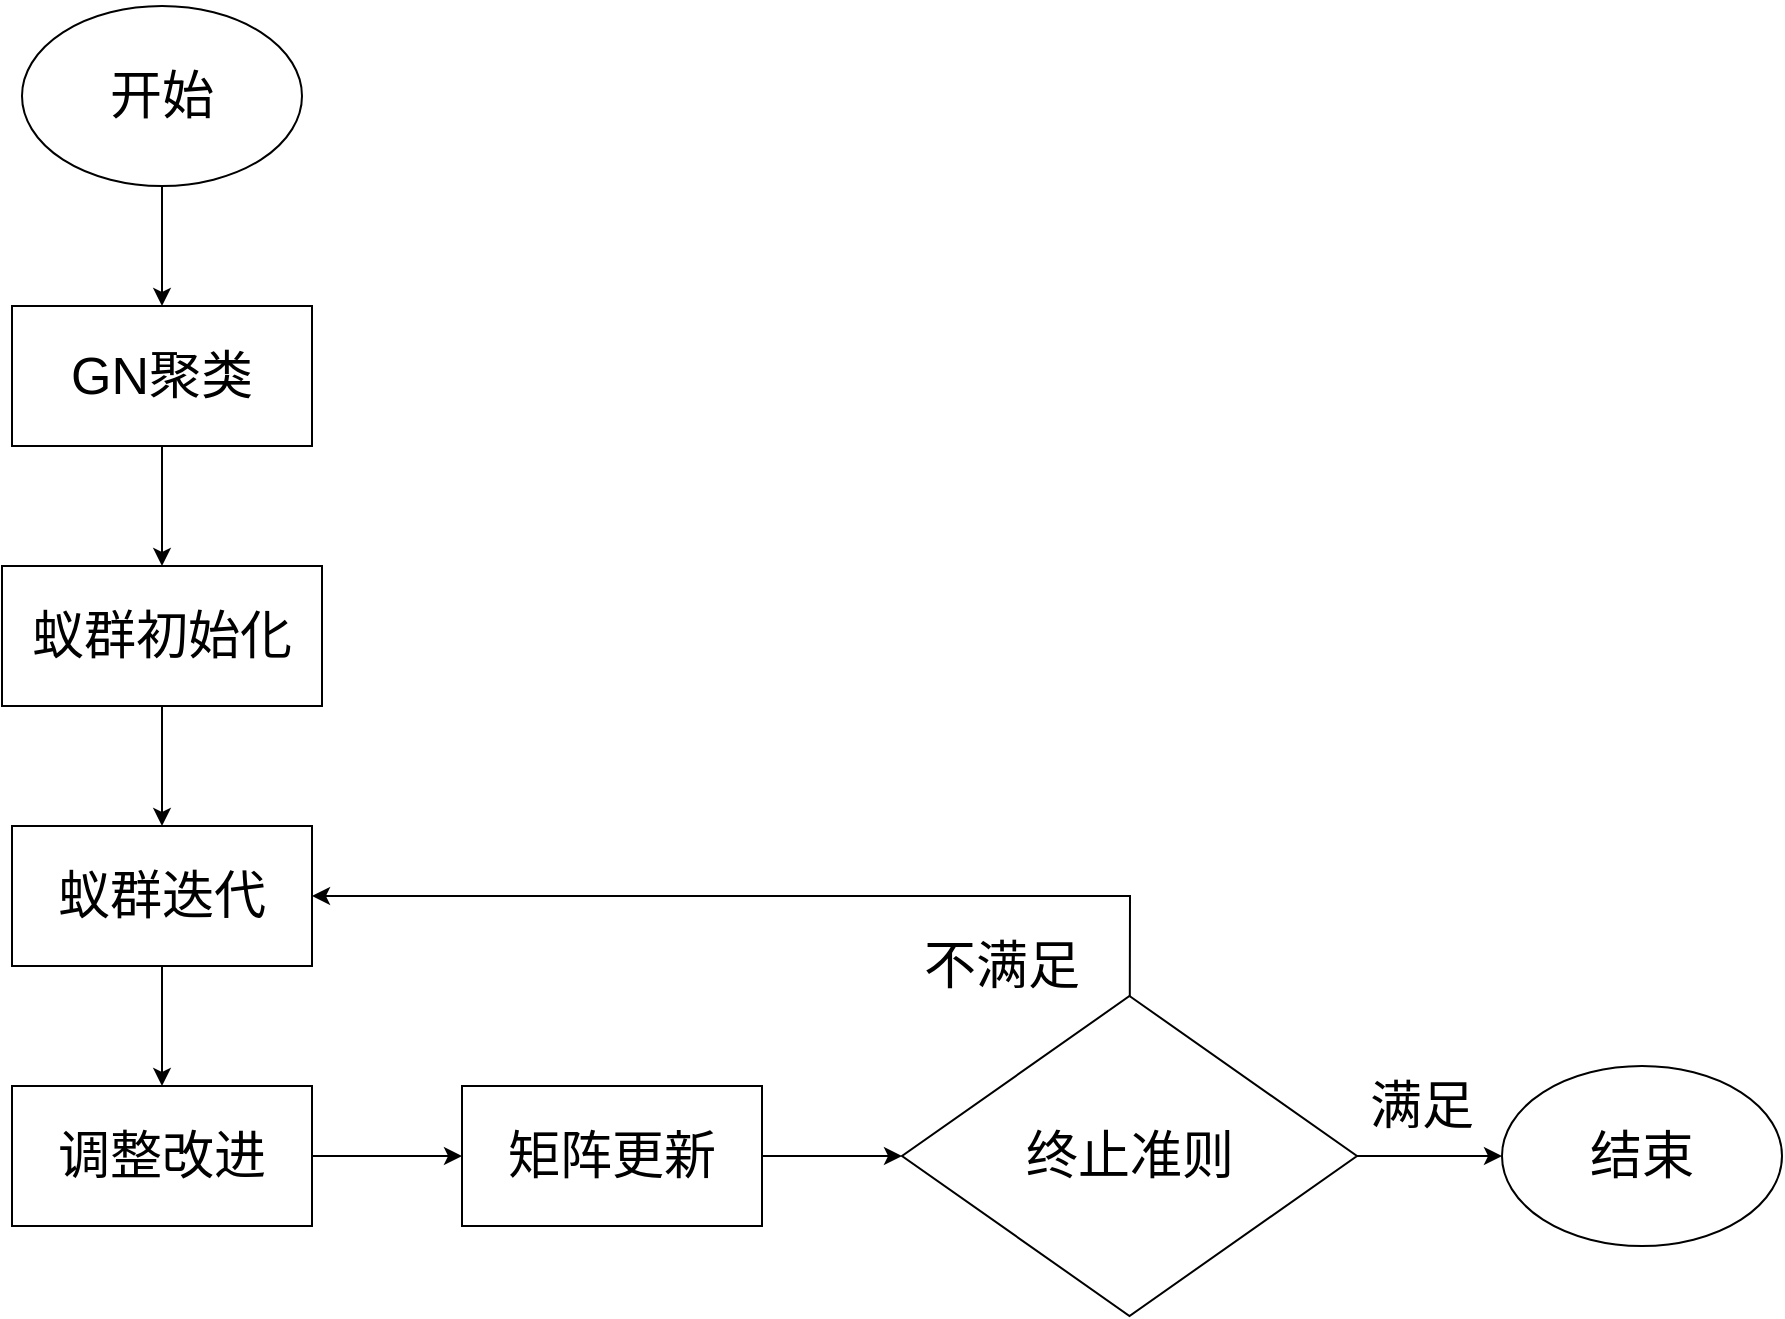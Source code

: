 <mxfile version="13.10.1" type="github"><diagram id="FFt84hnDlbXeYh4UH9vT" name="Page-1"><mxGraphModel dx="1038" dy="577" grid="1" gridSize="10" guides="1" tooltips="1" connect="1" arrows="1" fold="1" page="1" pageScale="1" pageWidth="850" pageHeight="1100" math="0" shadow="0"><root><mxCell id="0"/><mxCell id="1" parent="0"/><mxCell id="9fBGfOxuFb9S7JFeY_Ib-9" style="edgeStyle=orthogonalEdgeStyle;rounded=0;orthogonalLoop=1;jettySize=auto;html=1;entryX=0.5;entryY=0;entryDx=0;entryDy=0;" parent="1" source="SdujgHNRJlb0vi9iX_J2-1" target="9fBGfOxuFb9S7JFeY_Ib-1" edge="1"><mxGeometry relative="1" as="geometry"/></mxCell><mxCell id="SdujgHNRJlb0vi9iX_J2-1" value="&lt;p style=&quot;line-height: 170% ; font-size: 26px&quot;&gt;&lt;font style=&quot;font-size: 26px&quot;&gt;开始      &lt;/font&gt;&lt;/p&gt;" style="ellipse;whiteSpace=wrap;html=1;" parent="1" vertex="1"><mxGeometry x="330" y="230" width="140" height="90" as="geometry"/></mxCell><mxCell id="9fBGfOxuFb9S7JFeY_Ib-10" style="edgeStyle=orthogonalEdgeStyle;rounded=0;orthogonalLoop=1;jettySize=auto;html=1;entryX=0.5;entryY=0;entryDx=0;entryDy=0;" parent="1" source="9fBGfOxuFb9S7JFeY_Ib-1" target="9fBGfOxuFb9S7JFeY_Ib-2" edge="1"><mxGeometry relative="1" as="geometry"/></mxCell><mxCell id="9fBGfOxuFb9S7JFeY_Ib-1" value="&lt;font style=&quot;font-size: 26px&quot;&gt;GN聚类  &lt;/font&gt;" style="rounded=0;whiteSpace=wrap;html=1;" parent="1" vertex="1"><mxGeometry x="325" y="380" width="150" height="70" as="geometry"/></mxCell><mxCell id="9fBGfOxuFb9S7JFeY_Ib-11" style="edgeStyle=orthogonalEdgeStyle;rounded=0;orthogonalLoop=1;jettySize=auto;html=1;entryX=0.5;entryY=0;entryDx=0;entryDy=0;" parent="1" source="9fBGfOxuFb9S7JFeY_Ib-2" target="9fBGfOxuFb9S7JFeY_Ib-3" edge="1"><mxGeometry relative="1" as="geometry"/></mxCell><mxCell id="9fBGfOxuFb9S7JFeY_Ib-2" value="&lt;font style=&quot;font-size: 26px&quot;&gt;蚁群初始化 &lt;br&gt;&lt;/font&gt;" style="rounded=0;whiteSpace=wrap;html=1;" parent="1" vertex="1"><mxGeometry x="320" y="510" width="160" height="70" as="geometry"/></mxCell><mxCell id="9fBGfOxuFb9S7JFeY_Ib-12" style="edgeStyle=orthogonalEdgeStyle;rounded=0;orthogonalLoop=1;jettySize=auto;html=1;entryX=0.5;entryY=0;entryDx=0;entryDy=0;" parent="1" source="9fBGfOxuFb9S7JFeY_Ib-3" target="9fBGfOxuFb9S7JFeY_Ib-4" edge="1"><mxGeometry relative="1" as="geometry"/></mxCell><mxCell id="9fBGfOxuFb9S7JFeY_Ib-3" value="&lt;font style=&quot;font-size: 26px&quot;&gt;蚁群迭代 &lt;/font&gt;" style="rounded=0;whiteSpace=wrap;html=1;" parent="1" vertex="1"><mxGeometry x="325" y="640" width="150" height="70" as="geometry"/></mxCell><mxCell id="9fBGfOxuFb9S7JFeY_Ib-27" value="" style="edgeStyle=none;rounded=0;orthogonalLoop=1;jettySize=auto;html=1;" parent="1" source="9fBGfOxuFb9S7JFeY_Ib-4" target="9fBGfOxuFb9S7JFeY_Ib-5" edge="1"><mxGeometry relative="1" as="geometry"/></mxCell><mxCell id="9fBGfOxuFb9S7JFeY_Ib-4" value="&lt;font style=&quot;font-size: 26px&quot;&gt;调整改进 &lt;/font&gt;" style="rounded=0;whiteSpace=wrap;html=1;" parent="1" vertex="1"><mxGeometry x="325" y="770" width="150" height="70" as="geometry"/></mxCell><mxCell id="9fBGfOxuFb9S7JFeY_Ib-26" value="" style="edgeStyle=none;rounded=0;orthogonalLoop=1;jettySize=auto;html=1;entryX=0;entryY=0.5;entryDx=0;entryDy=0;entryPerimeter=0;" parent="1" source="9fBGfOxuFb9S7JFeY_Ib-5" target="9fBGfOxuFb9S7JFeY_Ib-5" edge="1"><mxGeometry relative="1" as="geometry"/></mxCell><mxCell id="9fBGfOxuFb9S7JFeY_Ib-28" style="edgeStyle=none;rounded=0;orthogonalLoop=1;jettySize=auto;html=1;entryX=0;entryY=0.5;entryDx=0;entryDy=0;" parent="1" source="9fBGfOxuFb9S7JFeY_Ib-5" target="9fBGfOxuFb9S7JFeY_Ib-6" edge="1"><mxGeometry relative="1" as="geometry"/></mxCell><mxCell id="9fBGfOxuFb9S7JFeY_Ib-5" value="&lt;font style=&quot;font-size: 26px&quot;&gt;矩阵更新 &lt;br&gt;&lt;/font&gt;" style="rounded=0;whiteSpace=wrap;html=1;" parent="1" vertex="1"><mxGeometry x="550" y="770" width="150" height="70" as="geometry"/></mxCell><mxCell id="9fBGfOxuFb9S7JFeY_Ib-29" style="edgeStyle=none;rounded=0;orthogonalLoop=1;jettySize=auto;html=1;" parent="1" source="9fBGfOxuFb9S7JFeY_Ib-6" target="9fBGfOxuFb9S7JFeY_Ib-7" edge="1"><mxGeometry relative="1" as="geometry"/></mxCell><mxCell id="9fBGfOxuFb9S7JFeY_Ib-30" style="edgeStyle=none;rounded=0;orthogonalLoop=1;jettySize=auto;html=1;entryX=1;entryY=0.5;entryDx=0;entryDy=0;" parent="1" source="9fBGfOxuFb9S7JFeY_Ib-6" target="9fBGfOxuFb9S7JFeY_Ib-3" edge="1"><mxGeometry relative="1" as="geometry"><mxPoint x="470" y="670" as="targetPoint"/><Array as="points"><mxPoint x="884" y="675"/></Array></mxGeometry></mxCell><mxCell id="9fBGfOxuFb9S7JFeY_Ib-6" value="&lt;font style=&quot;font-size: 26px&quot;&gt;终止准则  &lt;br&gt;&lt;/font&gt;" style="rhombus;whiteSpace=wrap;html=1;rounded=0;" parent="1" vertex="1"><mxGeometry x="770" y="725" width="227.5" height="160" as="geometry"/></mxCell><mxCell id="9fBGfOxuFb9S7JFeY_Ib-7" value="&lt;font style=&quot;font-size: 26px&quot;&gt;结束  &lt;/font&gt;" style="ellipse;whiteSpace=wrap;html=1;rounded=0;" parent="1" vertex="1"><mxGeometry x="1070" y="760" width="140" height="90" as="geometry"/></mxCell><mxCell id="9fBGfOxuFb9S7JFeY_Ib-17" value="&lt;font style=&quot;font-size: 26px&quot;&gt;不满足 &lt;/font&gt;" style="text;html=1;strokeColor=none;fillColor=none;align=center;verticalAlign=middle;whiteSpace=wrap;rounded=0;" parent="1" vertex="1"><mxGeometry x="730" y="650" width="180" height="120" as="geometry"/></mxCell><mxCell id="9fBGfOxuFb9S7JFeY_Ib-18" value="&lt;font style=&quot;font-size: 26px&quot;&gt;满足  &lt;/font&gt;" style="text;html=1;strokeColor=none;fillColor=none;align=center;verticalAlign=middle;whiteSpace=wrap;rounded=0;" parent="1" vertex="1"><mxGeometry x="940" y="720" width="180" height="120" as="geometry"/></mxCell></root></mxGraphModel></diagram></mxfile>